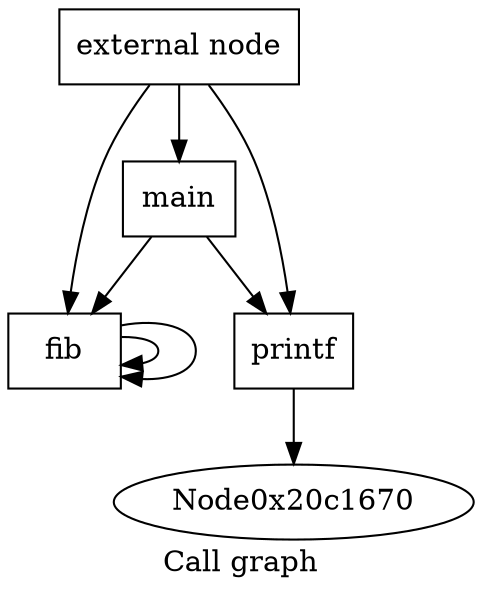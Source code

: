 digraph "Call graph" {
	label="Call graph";

	Node0x20c1640 [shape=record,label="{external node}"];
	Node0x20c1640 -> Node0x20c16e0;
	Node0x20c1640 -> Node0x20c1740;
	Node0x20c1640 -> Node0x20c1c00;
	Node0x20c16e0 [shape=record,label="{fib}"];
	Node0x20c16e0 -> Node0x20c16e0;
	Node0x20c16e0 -> Node0x20c16e0;
	Node0x20c1740 [shape=record,label="{main}"];
	Node0x20c1740 -> Node0x20c16e0;
	Node0x20c1740 -> Node0x20c1c00;
	Node0x20c1c00 [shape=record,label="{printf}"];
	Node0x20c1c00 -> Node0x20c1670;
}
